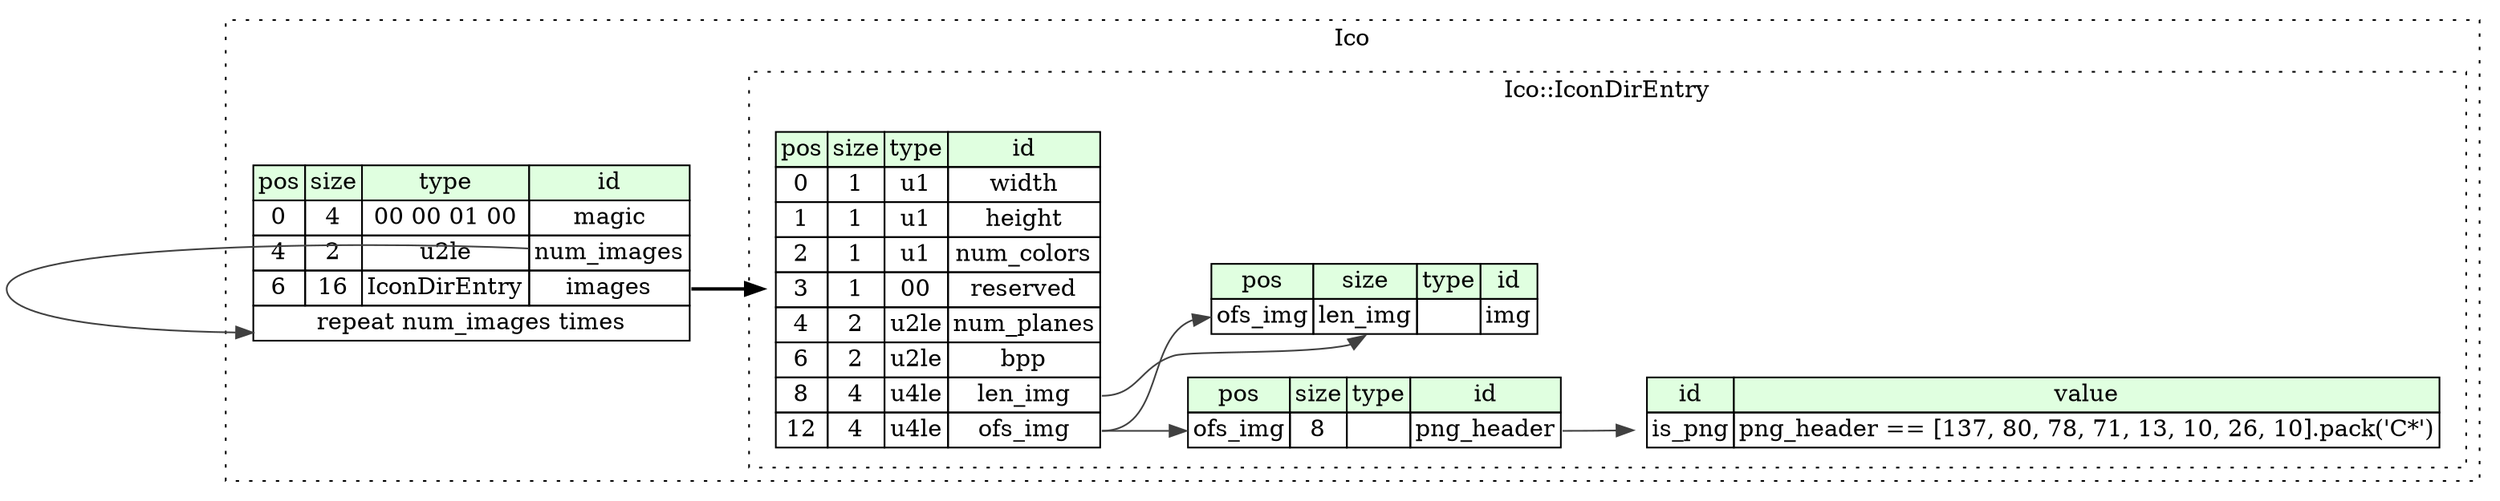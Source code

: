 digraph {
	rankdir=LR;
	node [shape=plaintext];
	subgraph cluster__ico {
		label="Ico";
		graph[style=dotted];

		ico__seq [label=<<TABLE BORDER="0" CELLBORDER="1" CELLSPACING="0">
			<TR><TD BGCOLOR="#E0FFE0">pos</TD><TD BGCOLOR="#E0FFE0">size</TD><TD BGCOLOR="#E0FFE0">type</TD><TD BGCOLOR="#E0FFE0">id</TD></TR>
			<TR><TD PORT="magic_pos">0</TD><TD PORT="magic_size">4</TD><TD>00 00 01 00</TD><TD PORT="magic_type">magic</TD></TR>
			<TR><TD PORT="num_images_pos">4</TD><TD PORT="num_images_size">2</TD><TD>u2le</TD><TD PORT="num_images_type">num_images</TD></TR>
			<TR><TD PORT="images_pos">6</TD><TD PORT="images_size">16</TD><TD>IconDirEntry</TD><TD PORT="images_type">images</TD></TR>
			<TR><TD COLSPAN="4" PORT="images__repeat">repeat num_images times</TD></TR>
		</TABLE>>];
		subgraph cluster__icon_dir_entry {
			label="Ico::IconDirEntry";
			graph[style=dotted];

			icon_dir_entry__seq [label=<<TABLE BORDER="0" CELLBORDER="1" CELLSPACING="0">
				<TR><TD BGCOLOR="#E0FFE0">pos</TD><TD BGCOLOR="#E0FFE0">size</TD><TD BGCOLOR="#E0FFE0">type</TD><TD BGCOLOR="#E0FFE0">id</TD></TR>
				<TR><TD PORT="width_pos">0</TD><TD PORT="width_size">1</TD><TD>u1</TD><TD PORT="width_type">width</TD></TR>
				<TR><TD PORT="height_pos">1</TD><TD PORT="height_size">1</TD><TD>u1</TD><TD PORT="height_type">height</TD></TR>
				<TR><TD PORT="num_colors_pos">2</TD><TD PORT="num_colors_size">1</TD><TD>u1</TD><TD PORT="num_colors_type">num_colors</TD></TR>
				<TR><TD PORT="reserved_pos">3</TD><TD PORT="reserved_size">1</TD><TD>00</TD><TD PORT="reserved_type">reserved</TD></TR>
				<TR><TD PORT="num_planes_pos">4</TD><TD PORT="num_planes_size">2</TD><TD>u2le</TD><TD PORT="num_planes_type">num_planes</TD></TR>
				<TR><TD PORT="bpp_pos">6</TD><TD PORT="bpp_size">2</TD><TD>u2le</TD><TD PORT="bpp_type">bpp</TD></TR>
				<TR><TD PORT="len_img_pos">8</TD><TD PORT="len_img_size">4</TD><TD>u4le</TD><TD PORT="len_img_type">len_img</TD></TR>
				<TR><TD PORT="ofs_img_pos">12</TD><TD PORT="ofs_img_size">4</TD><TD>u4le</TD><TD PORT="ofs_img_type">ofs_img</TD></TR>
			</TABLE>>];
			icon_dir_entry__inst__img [label=<<TABLE BORDER="0" CELLBORDER="1" CELLSPACING="0">
				<TR><TD BGCOLOR="#E0FFE0">pos</TD><TD BGCOLOR="#E0FFE0">size</TD><TD BGCOLOR="#E0FFE0">type</TD><TD BGCOLOR="#E0FFE0">id</TD></TR>
				<TR><TD PORT="img_pos">ofs_img</TD><TD PORT="img_size">len_img</TD><TD></TD><TD PORT="img_type">img</TD></TR>
			</TABLE>>];
			icon_dir_entry__inst__png_header [label=<<TABLE BORDER="0" CELLBORDER="1" CELLSPACING="0">
				<TR><TD BGCOLOR="#E0FFE0">pos</TD><TD BGCOLOR="#E0FFE0">size</TD><TD BGCOLOR="#E0FFE0">type</TD><TD BGCOLOR="#E0FFE0">id</TD></TR>
				<TR><TD PORT="png_header_pos">ofs_img</TD><TD PORT="png_header_size">8</TD><TD></TD><TD PORT="png_header_type">png_header</TD></TR>
			</TABLE>>];
			icon_dir_entry__inst__is_png [label=<<TABLE BORDER="0" CELLBORDER="1" CELLSPACING="0">
				<TR><TD BGCOLOR="#E0FFE0">id</TD><TD BGCOLOR="#E0FFE0">value</TD></TR>
				<TR><TD>is_png</TD><TD>png_header == [137, 80, 78, 71, 13, 10, 26, 10].pack('C*')</TD></TR>
			</TABLE>>];
		}
	}
	ico__seq:images_type -> icon_dir_entry__seq [style=bold];
	ico__seq:num_images_type -> ico__seq:images__repeat [color="#404040"];
	icon_dir_entry__seq:ofs_img_type -> icon_dir_entry__inst__img:img_pos [color="#404040"];
	icon_dir_entry__seq:len_img_type -> icon_dir_entry__inst__img:img_size [color="#404040"];
	icon_dir_entry__seq:ofs_img_type -> icon_dir_entry__inst__png_header:png_header_pos [color="#404040"];
	icon_dir_entry__inst__png_header:png_header_type -> icon_dir_entry__inst__is_png [color="#404040"];
}

